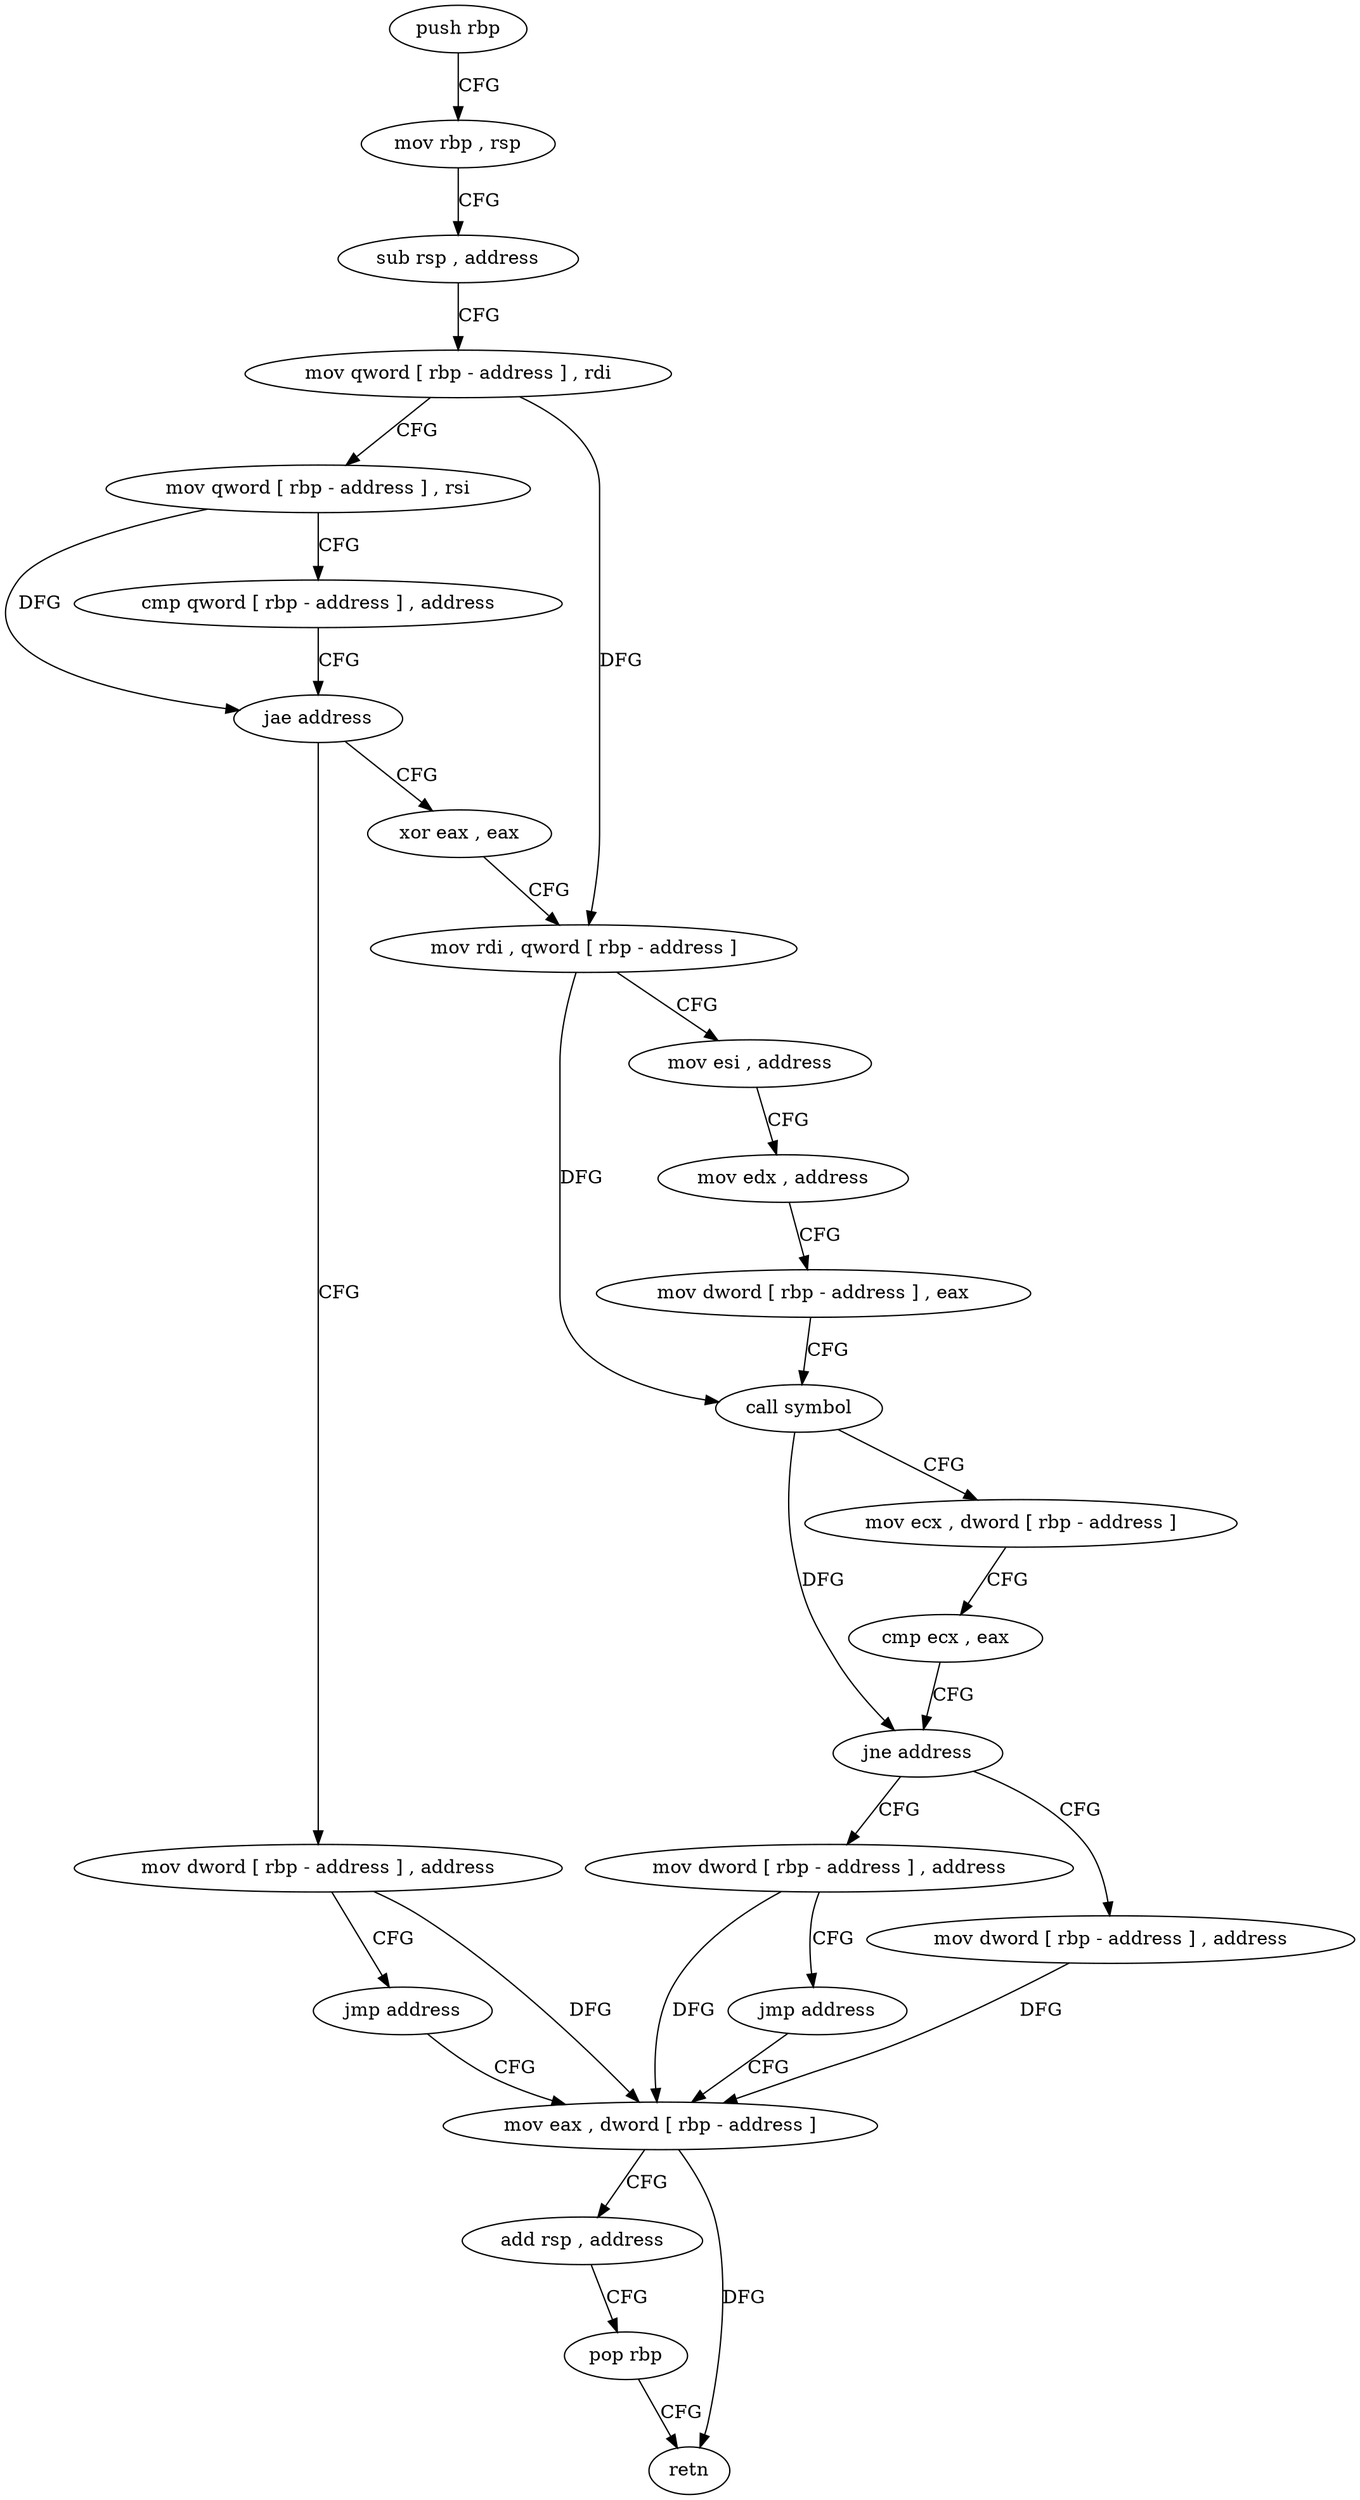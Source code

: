 digraph "func" {
"4212304" [label = "push rbp" ]
"4212305" [label = "mov rbp , rsp" ]
"4212308" [label = "sub rsp , address" ]
"4212312" [label = "mov qword [ rbp - address ] , rdi" ]
"4212316" [label = "mov qword [ rbp - address ] , rsi" ]
"4212320" [label = "cmp qword [ rbp - address ] , address" ]
"4212325" [label = "jae address" ]
"4212343" [label = "xor eax , eax" ]
"4212331" [label = "mov dword [ rbp - address ] , address" ]
"4212345" [label = "mov rdi , qword [ rbp - address ]" ]
"4212349" [label = "mov esi , address" ]
"4212354" [label = "mov edx , address" ]
"4212359" [label = "mov dword [ rbp - address ] , eax" ]
"4212362" [label = "call symbol" ]
"4212367" [label = "mov ecx , dword [ rbp - address ]" ]
"4212370" [label = "cmp ecx , eax" ]
"4212372" [label = "jne address" ]
"4212390" [label = "mov dword [ rbp - address ] , address" ]
"4212378" [label = "mov dword [ rbp - address ] , address" ]
"4212338" [label = "jmp address" ]
"4212397" [label = "mov eax , dword [ rbp - address ]" ]
"4212385" [label = "jmp address" ]
"4212400" [label = "add rsp , address" ]
"4212404" [label = "pop rbp" ]
"4212405" [label = "retn" ]
"4212304" -> "4212305" [ label = "CFG" ]
"4212305" -> "4212308" [ label = "CFG" ]
"4212308" -> "4212312" [ label = "CFG" ]
"4212312" -> "4212316" [ label = "CFG" ]
"4212312" -> "4212345" [ label = "DFG" ]
"4212316" -> "4212320" [ label = "CFG" ]
"4212316" -> "4212325" [ label = "DFG" ]
"4212320" -> "4212325" [ label = "CFG" ]
"4212325" -> "4212343" [ label = "CFG" ]
"4212325" -> "4212331" [ label = "CFG" ]
"4212343" -> "4212345" [ label = "CFG" ]
"4212331" -> "4212338" [ label = "CFG" ]
"4212331" -> "4212397" [ label = "DFG" ]
"4212345" -> "4212349" [ label = "CFG" ]
"4212345" -> "4212362" [ label = "DFG" ]
"4212349" -> "4212354" [ label = "CFG" ]
"4212354" -> "4212359" [ label = "CFG" ]
"4212359" -> "4212362" [ label = "CFG" ]
"4212362" -> "4212367" [ label = "CFG" ]
"4212362" -> "4212372" [ label = "DFG" ]
"4212367" -> "4212370" [ label = "CFG" ]
"4212370" -> "4212372" [ label = "CFG" ]
"4212372" -> "4212390" [ label = "CFG" ]
"4212372" -> "4212378" [ label = "CFG" ]
"4212390" -> "4212397" [ label = "DFG" ]
"4212378" -> "4212385" [ label = "CFG" ]
"4212378" -> "4212397" [ label = "DFG" ]
"4212338" -> "4212397" [ label = "CFG" ]
"4212397" -> "4212400" [ label = "CFG" ]
"4212397" -> "4212405" [ label = "DFG" ]
"4212385" -> "4212397" [ label = "CFG" ]
"4212400" -> "4212404" [ label = "CFG" ]
"4212404" -> "4212405" [ label = "CFG" ]
}

